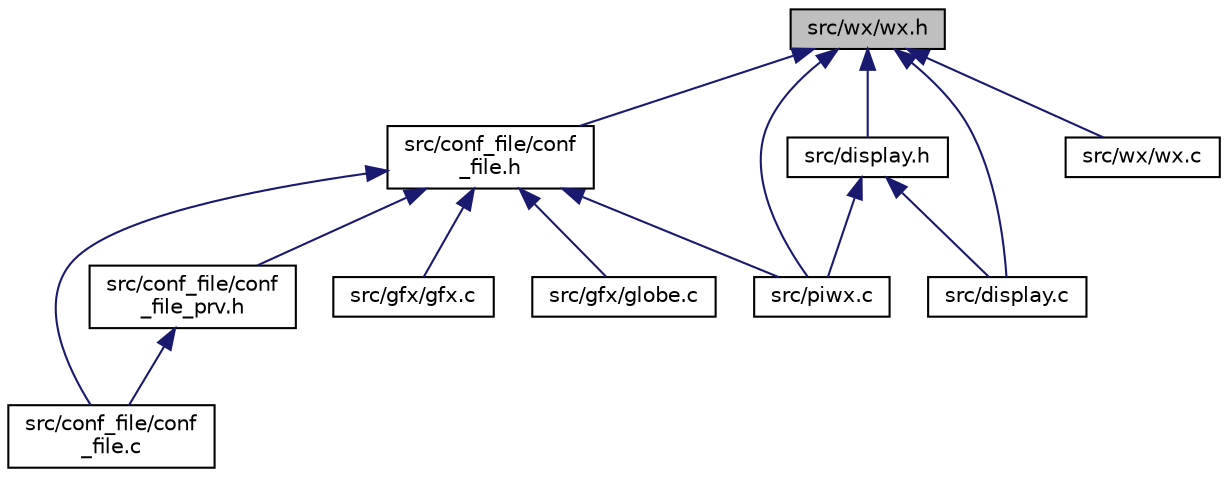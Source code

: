digraph "src/wx/wx.h"
{
 // LATEX_PDF_SIZE
  edge [fontname="Helvetica",fontsize="10",labelfontname="Helvetica",labelfontsize="10"];
  node [fontname="Helvetica",fontsize="10",shape=record];
  Node1 [label="src/wx/wx.h",height=0.2,width=0.4,color="black", fillcolor="grey75", style="filled", fontcolor="black",tooltip=" "];
  Node1 -> Node2 [dir="back",color="midnightblue",fontsize="10",style="solid",fontname="Helvetica"];
  Node2 [label="src/conf_file/conf\l_file.h",height=0.2,width=0.4,color="black", fillcolor="white", style="filled",URL="$conf__file_8h.html",tooltip=" "];
  Node2 -> Node3 [dir="back",color="midnightblue",fontsize="10",style="solid",fontname="Helvetica"];
  Node3 [label="src/conf_file/conf\l_file.c",height=0.2,width=0.4,color="black", fillcolor="white", style="filled",URL="$conf__file_8c.html",tooltip=" "];
  Node2 -> Node4 [dir="back",color="midnightblue",fontsize="10",style="solid",fontname="Helvetica"];
  Node4 [label="src/conf_file/conf\l_file_prv.h",height=0.2,width=0.4,color="black", fillcolor="white", style="filled",URL="$conf__file__prv_8h.html",tooltip=" "];
  Node4 -> Node3 [dir="back",color="midnightblue",fontsize="10",style="solid",fontname="Helvetica"];
  Node2 -> Node5 [dir="back",color="midnightblue",fontsize="10",style="solid",fontname="Helvetica"];
  Node5 [label="src/gfx/gfx.c",height=0.2,width=0.4,color="black", fillcolor="white", style="filled",URL="$gfx_8c.html",tooltip=" "];
  Node2 -> Node6 [dir="back",color="midnightblue",fontsize="10",style="solid",fontname="Helvetica"];
  Node6 [label="src/gfx/globe.c",height=0.2,width=0.4,color="black", fillcolor="white", style="filled",URL="$globe_8c.html",tooltip=" "];
  Node2 -> Node7 [dir="back",color="midnightblue",fontsize="10",style="solid",fontname="Helvetica"];
  Node7 [label="src/piwx.c",height=0.2,width=0.4,color="black", fillcolor="white", style="filled",URL="$piwx_8c.html",tooltip=" "];
  Node1 -> Node8 [dir="back",color="midnightblue",fontsize="10",style="solid",fontname="Helvetica"];
  Node8 [label="src/display.c",height=0.2,width=0.4,color="black", fillcolor="white", style="filled",URL="$display_8c.html",tooltip=" "];
  Node1 -> Node9 [dir="back",color="midnightblue",fontsize="10",style="solid",fontname="Helvetica"];
  Node9 [label="src/display.h",height=0.2,width=0.4,color="black", fillcolor="white", style="filled",URL="$display_8h.html",tooltip=" "];
  Node9 -> Node8 [dir="back",color="midnightblue",fontsize="10",style="solid",fontname="Helvetica"];
  Node9 -> Node7 [dir="back",color="midnightblue",fontsize="10",style="solid",fontname="Helvetica"];
  Node1 -> Node7 [dir="back",color="midnightblue",fontsize="10",style="solid",fontname="Helvetica"];
  Node1 -> Node10 [dir="back",color="midnightblue",fontsize="10",style="solid",fontname="Helvetica"];
  Node10 [label="src/wx/wx.c",height=0.2,width=0.4,color="black", fillcolor="white", style="filled",URL="$wx_8c.html",tooltip=" "];
}
